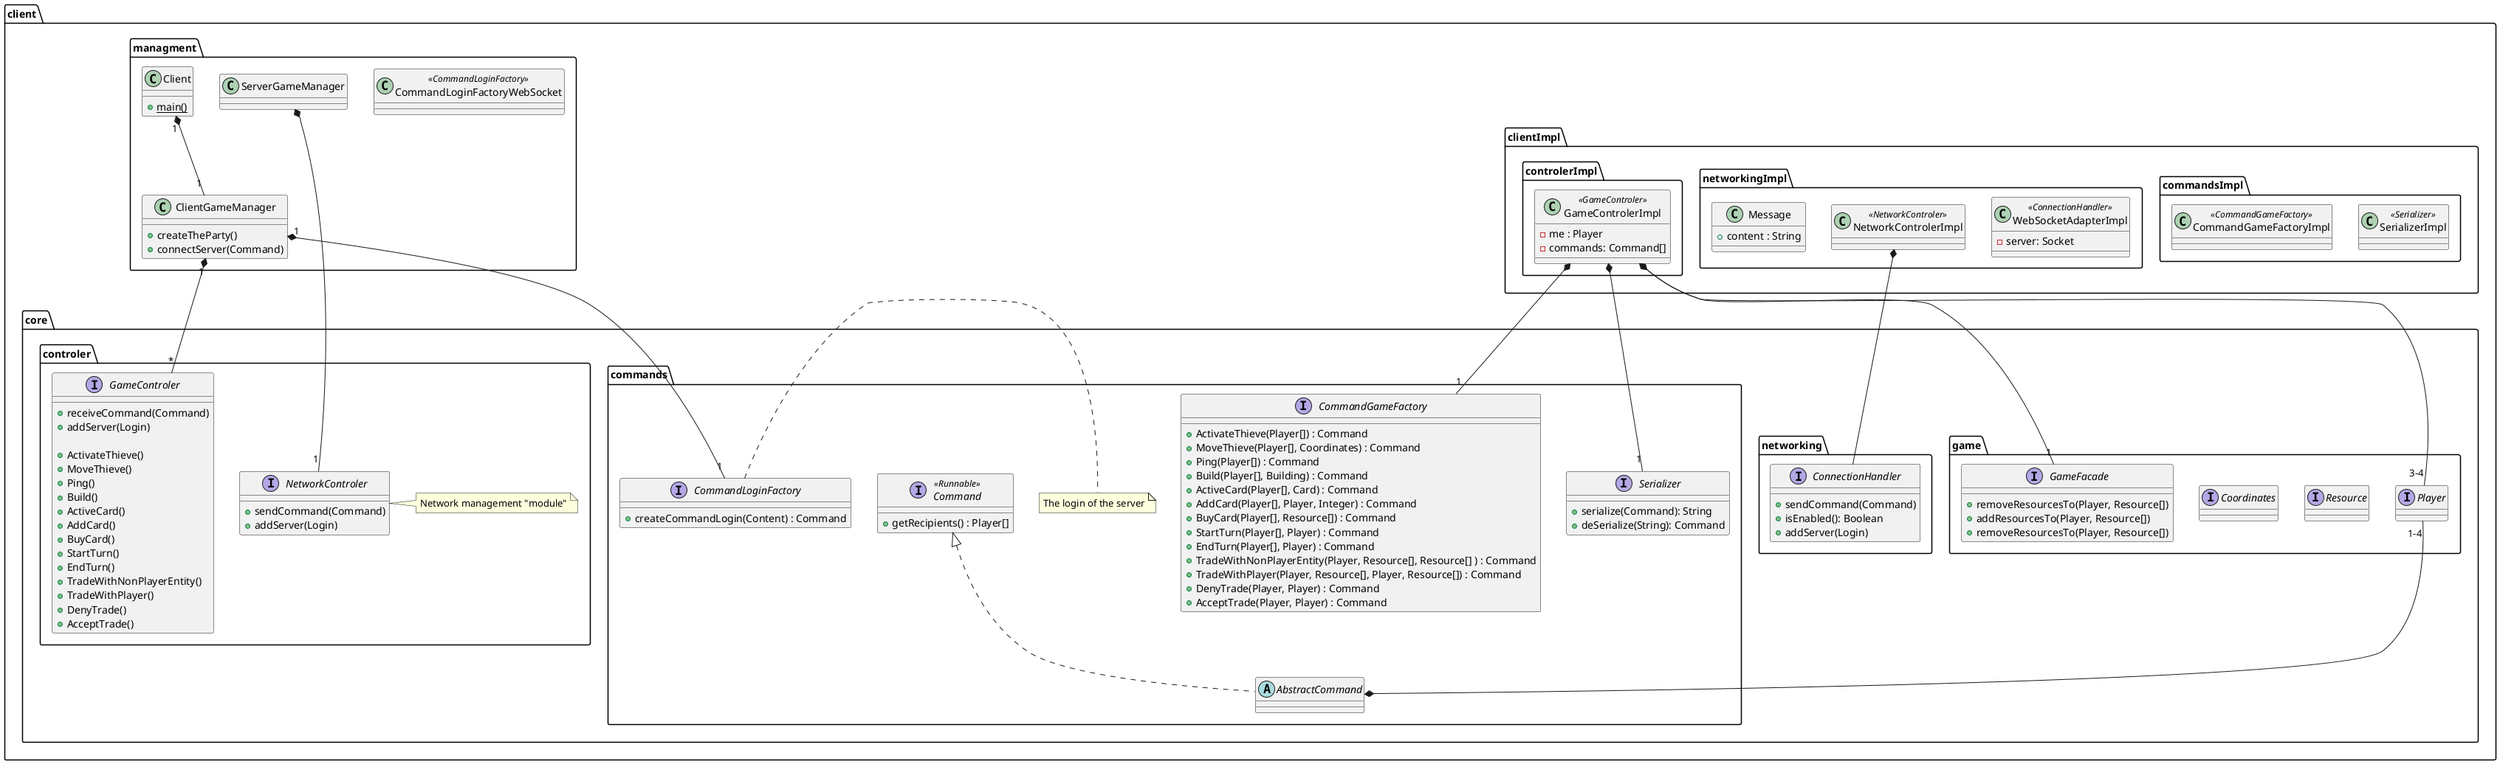 @startuml
package client {
    package core {
        package game {
        	interface Player{}
        	interface Resource{}
        	interface Coordinates{}
            interface GameFacade {
	        	+removeResourcesTo(Player, Resource[])
	        	+addResourcesTo(Player, Resource[])
	        	+removeResourcesTo(Player, Resource[])
            }
        }
        package commands {
            interface CommandLoginFactory{
	    		+createCommandLogin(Content) : Command
	    	}
	    	note right : The login of the server
	    	
            interface CommandGameFactory {
            	+ActivateThieve(Player[]) : Command
            	+MoveThieve(Player[], Coordinates) : Command
            	+Ping(Player[]) : Command
            	+Build(Player[], Building) : Command
            	+ActiveCard(Player[], Card) : Command
            	+AddCard(Player[], Player, Integer) : Command
            	+BuyCard(Player[], Resource[]) : Command
            	+StartTurn(Player[], Player) : Command
            	+EndTurn(Player[], Player) : Command
            	+TradeWithNonPlayerEntity(Player, Resource[], Resource[] ) : Command
            	+TradeWithPlayer(Player, Resource[], Player, Resource[]) : Command
            	+DenyTrade(Player, Player) : Command
            	+AcceptTrade(Player, Player) : Command
            }
            interface Command <<Runnable>>{
                +getRecipients() : Player[]
            }

            interface Serializer {
                +serialize(Command): String
                +deSerialize(String): Command
            }
            
            abstract AbstractCommand implements Command{}
            AbstractCommand *-up- "1-4"  Player
        }

        package networking {
            interface ConnectionHandler {
                +sendCommand(Command)
                +isEnabled(): Boolean
                +addServer(Login)
            }
        }

        package controler {
            interface NetworkControler {
            	+sendCommand(Command)
            	+addServer(Login)
            }
            note right: Network management "module"

            interface GameControler{
                +receiveCommand(Command)
                +addServer(Login)
                
            	+ActivateThieve()
            	+MoveThieve()
            	+Ping()
            	+Build()
            	+ActiveCard()
            	+AddCard()
            	+BuyCard()
            	+StartTurn()
            	+EndTurn()
				+TradeWithNonPlayerEntity()
            	+TradeWithPlayer()
            	+DenyTrade()
            	+AcceptTrade()
            }

        }

    }
      
    package clientImpl {
        package commandsImpl {
            class SerializerImpl <<Serializer>>{}
            class CommandGameFactoryImpl <<CommandGameFactory>>{}

        }

        package networkingImpl {
            class WebSocketAdapterImpl <<ConnectionHandler>>{
               -server: Socket
            }
            class NetworkControlerImpl <<NetworkControler>>{}

            
            NetworkControlerImpl *-- ConnectionHandler
		   	class Message{
		    	+content : String
		    }
        }
        package controlerImpl {

            class GameControlerImpl <<GameControler>>{
                -me : Player
                -commands: Command[]
            }
            GameControlerImpl *-- "1" CommandGameFactory
            GameControlerImpl *-- "1" GameFacade
            GameControlerImpl *-- "1" Serializer
            GameControlerImpl *-- "3-4" Player
            
        }
    }
 
    
    package managment{
    		class CommandLoginFactoryWebSocket <<CommandLoginFactory>>{}
    		
		    class ClientGameManager{
		    	+createTheParty()
		    	+connectServer(Command)
		    }
			
		    class Client {
		        {static}+main()
		    }
		    
		    ClientGameManager "1" *-- "*" GameControler
		    ClientGameManager "1" *-- "1" CommandLoginFactory
		    Client "1" *-- "1" ClientGameManager
            ServerGameManager *-up- "1" NetworkControler
    
    }


}
@enduml
